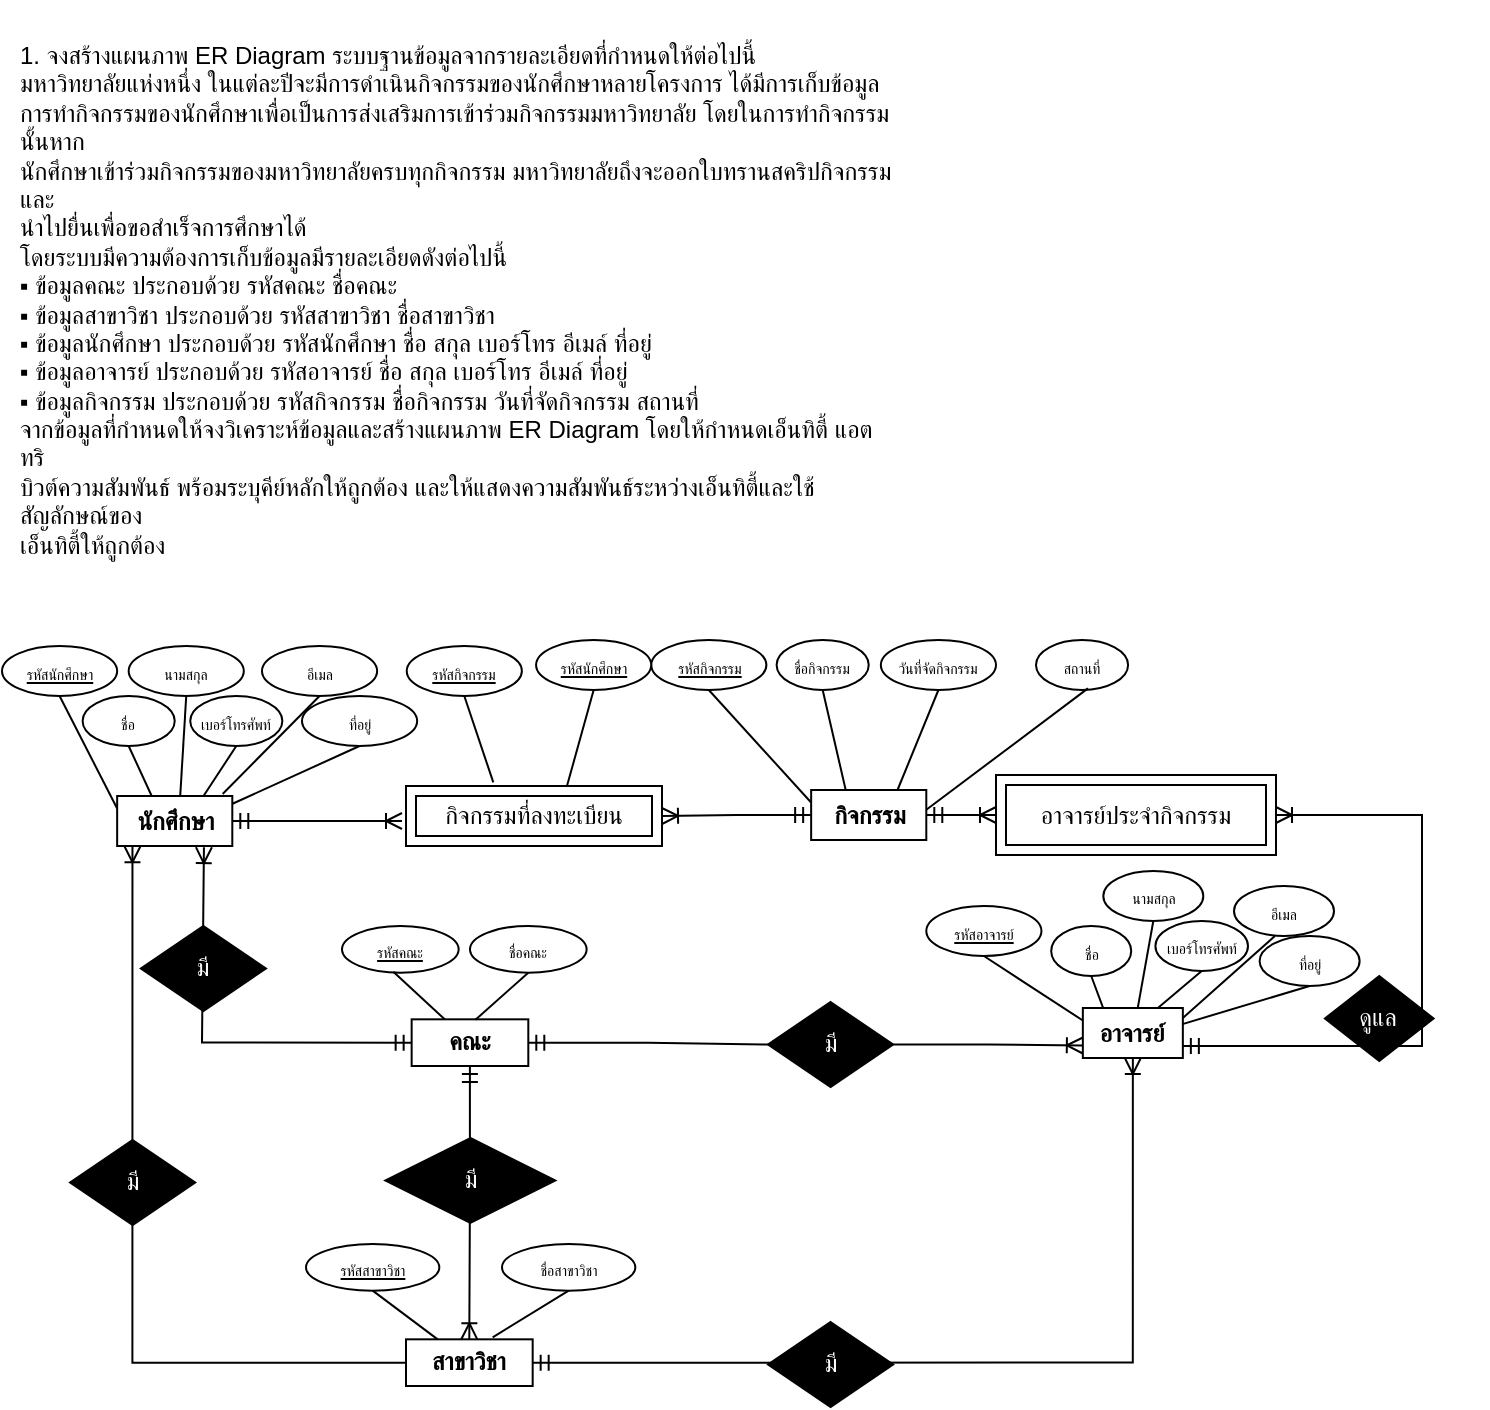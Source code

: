<mxfile version="24.3.1" type="github">
  <diagram name="Page-1" id="Z7z0Qt7tvom0Vc7sJGzn">
    <mxGraphModel dx="1386" dy="793" grid="1" gridSize="10" guides="1" tooltips="1" connect="1" arrows="1" fold="1" page="1" pageScale="1" pageWidth="850" pageHeight="1100" math="0" shadow="0">
      <root>
        <mxCell id="0" />
        <mxCell id="1" parent="0" />
        <mxCell id="U7k5jg-HHK9Sq3g-oKlF-40" value="" style="group" parent="1" vertex="1" connectable="0">
          <mxGeometry x="237" y="513" width="122.32" height="70" as="geometry" />
        </mxCell>
        <mxCell id="U7k5jg-HHK9Sq3g-oKlF-1" value="&lt;b&gt;คณะ&lt;/b&gt;" style="whiteSpace=wrap;html=1;align=center;" parent="U7k5jg-HHK9Sq3g-oKlF-40" vertex="1">
          <mxGeometry x="34.824" y="46.667" width="58.331" height="23.333" as="geometry" />
        </mxCell>
        <mxCell id="U7k5jg-HHK9Sq3g-oKlF-2" value="&lt;font style=&quot;font-size: 7px;&quot;&gt;รหัสคณะ&lt;/font&gt;" style="ellipse;whiteSpace=wrap;html=1;align=center;fontStyle=4;" parent="U7k5jg-HHK9Sq3g-oKlF-40" vertex="1">
          <mxGeometry width="58.331" height="23.333" as="geometry" />
        </mxCell>
        <mxCell id="U7k5jg-HHK9Sq3g-oKlF-3" value="&lt;font style=&quot;font-size: 7px;&quot;&gt;ชื่อคณะ&lt;/font&gt;" style="ellipse;whiteSpace=wrap;html=1;align=center;" parent="U7k5jg-HHK9Sq3g-oKlF-40" vertex="1">
          <mxGeometry x="63.989" width="58.331" height="23.333" as="geometry" />
        </mxCell>
        <mxCell id="U7k5jg-HHK9Sq3g-oKlF-4" style="rounded=0;orthogonalLoop=1;jettySize=auto;html=1;entryX=0.543;entryY=0.982;entryDx=0;entryDy=0;entryPerimeter=0;endArrow=none;endFill=0;" parent="U7k5jg-HHK9Sq3g-oKlF-40" source="U7k5jg-HHK9Sq3g-oKlF-1" edge="1">
          <mxGeometry relative="1" as="geometry">
            <mxPoint x="25.666" y="22.913" as="targetPoint" />
          </mxGeometry>
        </mxCell>
        <mxCell id="U7k5jg-HHK9Sq3g-oKlF-5" style="rounded=0;orthogonalLoop=1;jettySize=auto;html=1;entryX=0.543;entryY=0.982;entryDx=0;entryDy=0;entryPerimeter=0;endArrow=none;endFill=0;exitX=0.546;exitY=0.011;exitDx=0;exitDy=0;exitPerimeter=0;" parent="U7k5jg-HHK9Sq3g-oKlF-40" source="U7k5jg-HHK9Sq3g-oKlF-1" edge="1">
          <mxGeometry relative="1" as="geometry">
            <mxPoint x="118.82" y="47.25" as="sourcePoint" />
            <mxPoint x="93.155" y="23.333" as="targetPoint" />
          </mxGeometry>
        </mxCell>
        <mxCell id="U7k5jg-HHK9Sq3g-oKlF-41" value="" style="group" parent="1" vertex="1" connectable="0">
          <mxGeometry x="219" y="672" width="150" height="70" as="geometry" />
        </mxCell>
        <mxCell id="U7k5jg-HHK9Sq3g-oKlF-6" value="&lt;b&gt;สาขาวิชา&lt;/b&gt;" style="whiteSpace=wrap;html=1;align=center;" parent="U7k5jg-HHK9Sq3g-oKlF-41" vertex="1">
          <mxGeometry x="50" y="47.667" width="63.333" height="23.333" as="geometry" />
        </mxCell>
        <mxCell id="U7k5jg-HHK9Sq3g-oKlF-7" value="&lt;font style=&quot;font-size: 7px;&quot;&gt;รหัสสาขาวิชา&lt;/font&gt;" style="ellipse;whiteSpace=wrap;html=1;align=center;fontStyle=4;" parent="U7k5jg-HHK9Sq3g-oKlF-41" vertex="1">
          <mxGeometry width="66.667" height="23.333" as="geometry" />
        </mxCell>
        <mxCell id="U7k5jg-HHK9Sq3g-oKlF-8" value="&lt;font style=&quot;font-size: 7px;&quot;&gt;ชื่อสาขาวิชา&lt;/font&gt;" style="ellipse;whiteSpace=wrap;html=1;align=center;" parent="U7k5jg-HHK9Sq3g-oKlF-41" vertex="1">
          <mxGeometry x="98.003" width="66.667" height="23.333" as="geometry" />
        </mxCell>
        <mxCell id="U7k5jg-HHK9Sq3g-oKlF-9" style="rounded=0;orthogonalLoop=1;jettySize=auto;html=1;entryX=0.5;entryY=1;entryDx=0;entryDy=0;endArrow=none;endFill=0;exitX=0.25;exitY=0;exitDx=0;exitDy=0;" parent="U7k5jg-HHK9Sq3g-oKlF-41" source="U7k5jg-HHK9Sq3g-oKlF-6" target="U7k5jg-HHK9Sq3g-oKlF-7" edge="1">
          <mxGeometry relative="1" as="geometry">
            <mxPoint x="64.667" y="53.083" as="sourcePoint" />
            <mxPoint x="35.333" y="29.167" as="targetPoint" />
          </mxGeometry>
        </mxCell>
        <mxCell id="U7k5jg-HHK9Sq3g-oKlF-10" style="rounded=0;orthogonalLoop=1;jettySize=auto;html=1;entryX=0.5;entryY=1;entryDx=0;entryDy=0;endArrow=none;endFill=0;" parent="U7k5jg-HHK9Sq3g-oKlF-41" target="U7k5jg-HHK9Sq3g-oKlF-8" edge="1">
          <mxGeometry relative="1" as="geometry">
            <mxPoint x="93.333" y="46.667" as="sourcePoint" />
            <mxPoint x="116.667" y="29.167" as="targetPoint" />
          </mxGeometry>
        </mxCell>
        <mxCell id="U7k5jg-HHK9Sq3g-oKlF-44" value="" style="group" parent="1" vertex="1" connectable="0">
          <mxGeometry x="610" y="397.5" width="200.0" height="138" as="geometry" />
        </mxCell>
        <mxCell id="U7k5jg-HHK9Sq3g-oKlF-45" value="" style="group" parent="U7k5jg-HHK9Sq3g-oKlF-44" vertex="1" connectable="0">
          <mxGeometry width="200.0" height="138" as="geometry" />
        </mxCell>
        <mxCell id="U7k5jg-HHK9Sq3g-oKlF-46" value="&lt;font style=&quot;font-size: 7px;&quot;&gt;ที่อยู่&lt;/font&gt;" style="ellipse;whiteSpace=wrap;html=1;align=center;" parent="U7k5jg-HHK9Sq3g-oKlF-45" vertex="1">
          <mxGeometry x="85.812" y="120.5" width="50.0" height="25" as="geometry" />
        </mxCell>
        <mxCell id="U7k5jg-HHK9Sq3g-oKlF-47" value="&lt;font style=&quot;font-size: 7px;&quot;&gt;อีเมล&lt;/font&gt;" style="ellipse;whiteSpace=wrap;html=1;align=center;" parent="U7k5jg-HHK9Sq3g-oKlF-45" vertex="1">
          <mxGeometry x="73.002" y="95.5" width="50.0" height="25" as="geometry" />
        </mxCell>
        <mxCell id="U7k5jg-HHK9Sq3g-oKlF-49" value="&lt;font style=&quot;font-size: 7px;&quot;&gt;เบอร์โทรศัพท์&lt;/font&gt;" style="ellipse;whiteSpace=wrap;html=1;align=center;" parent="U7k5jg-HHK9Sq3g-oKlF-45" vertex="1">
          <mxGeometry x="33.71" y="113" width="46.29" height="25" as="geometry" />
        </mxCell>
        <mxCell id="U7k5jg-HHK9Sq3g-oKlF-50" style="rounded=0;orthogonalLoop=1;jettySize=auto;html=1;exitX=0.547;exitY=0.023;exitDx=0;exitDy=0;entryX=0.5;entryY=1;entryDx=0;entryDy=0;endArrow=none;endFill=0;exitPerimeter=0;" parent="U7k5jg-HHK9Sq3g-oKlF-45" source="U7k5jg-HHK9Sq3g-oKlF-54" target="U7k5jg-HHK9Sq3g-oKlF-58" edge="1">
          <mxGeometry relative="1" as="geometry" />
        </mxCell>
        <mxCell id="U7k5jg-HHK9Sq3g-oKlF-51" style="rounded=0;orthogonalLoop=1;jettySize=auto;html=1;exitX=0.75;exitY=0;exitDx=0;exitDy=0;entryX=0.5;entryY=1;entryDx=0;entryDy=0;endArrow=none;endFill=0;" parent="U7k5jg-HHK9Sq3g-oKlF-45" source="U7k5jg-HHK9Sq3g-oKlF-54" target="U7k5jg-HHK9Sq3g-oKlF-49" edge="1">
          <mxGeometry relative="1" as="geometry" />
        </mxCell>
        <mxCell id="U7k5jg-HHK9Sq3g-oKlF-52" style="rounded=0;orthogonalLoop=1;jettySize=auto;html=1;exitX=1;exitY=0;exitDx=0;exitDy=0;entryX=0.5;entryY=1;entryDx=0;entryDy=0;endArrow=none;endFill=0;" parent="U7k5jg-HHK9Sq3g-oKlF-45" edge="1">
          <mxGeometry relative="1" as="geometry">
            <mxPoint x="47.423" y="161.5" as="sourcePoint" />
            <mxPoint x="93.452" y="120.5" as="targetPoint" />
          </mxGeometry>
        </mxCell>
        <mxCell id="U7k5jg-HHK9Sq3g-oKlF-53" style="rounded=0;orthogonalLoop=1;jettySize=auto;html=1;exitX=0.988;exitY=0.327;exitDx=0;exitDy=0;entryX=0.5;entryY=1;entryDx=0;entryDy=0;endArrow=none;endFill=0;exitPerimeter=0;" parent="U7k5jg-HHK9Sq3g-oKlF-45" source="U7k5jg-HHK9Sq3g-oKlF-54" target="U7k5jg-HHK9Sq3g-oKlF-46" edge="1">
          <mxGeometry relative="1" as="geometry">
            <mxPoint x="121.868" y="155.5" as="targetPoint" />
          </mxGeometry>
        </mxCell>
        <mxCell id="U7k5jg-HHK9Sq3g-oKlF-56" style="rounded=0;orthogonalLoop=1;jettySize=auto;html=1;entryX=0.5;entryY=1;entryDx=0;entryDy=0;endArrow=none;endFill=0;" parent="U7k5jg-HHK9Sq3g-oKlF-45" source="U7k5jg-HHK9Sq3g-oKlF-54" target="U7k5jg-HHK9Sq3g-oKlF-57" edge="1">
          <mxGeometry relative="1" as="geometry">
            <mxPoint x="29.368" y="168" as="sourcePoint" />
            <mxPoint x="46.868" y="143" as="targetPoint" />
            <Array as="points">
              <mxPoint x="11.868" y="168" />
            </Array>
          </mxGeometry>
        </mxCell>
        <mxCell id="U7k5jg-HHK9Sq3g-oKlF-57" value="&lt;font style=&quot;font-size: 7px;&quot;&gt;ชื่อ&lt;/font&gt;" style="ellipse;whiteSpace=wrap;html=1;align=center;" parent="U7k5jg-HHK9Sq3g-oKlF-45" vertex="1">
          <mxGeometry x="-18.393" y="115.5" width="40.0" height="25" as="geometry" />
        </mxCell>
        <mxCell id="U7k5jg-HHK9Sq3g-oKlF-58" value="&lt;font style=&quot;font-size: 7px;&quot;&gt;นามสกุล&lt;/font&gt;" style="ellipse;whiteSpace=wrap;html=1;align=center;" parent="U7k5jg-HHK9Sq3g-oKlF-45" vertex="1">
          <mxGeometry x="7.66" y="88" width="50.0" height="25" as="geometry" />
        </mxCell>
        <mxCell id="U7k5jg-HHK9Sq3g-oKlF-54" value="&lt;b&gt;อาจารย์&lt;/b&gt;" style="whiteSpace=wrap;html=1;align=center;" parent="U7k5jg-HHK9Sq3g-oKlF-45" vertex="1">
          <mxGeometry x="-2.577" y="156.5" width="50.0" height="25" as="geometry" />
        </mxCell>
        <mxCell id="U7k5jg-HHK9Sq3g-oKlF-120" value="&lt;font color=&quot;#ffffff&quot;&gt;ดูแล&lt;/font&gt;" style="shape=rhombus;perimeter=rhombusPerimeter;whiteSpace=wrap;html=1;align=center;strokeColor=#000000;fillColor=#000000;" parent="U7k5jg-HHK9Sq3g-oKlF-45" vertex="1">
          <mxGeometry x="118.452" y="140.5" width="54.347" height="42.5" as="geometry" />
        </mxCell>
        <mxCell id="U7k5jg-HHK9Sq3g-oKlF-34" value="&lt;font style=&quot;font-size: 7px;&quot;&gt;ที่อยู่&lt;/font&gt;" style="ellipse;whiteSpace=wrap;html=1;align=center;" parent="1" vertex="1">
          <mxGeometry x="217.005" y="398" width="57.575" height="25" as="geometry" />
        </mxCell>
        <mxCell id="U7k5jg-HHK9Sq3g-oKlF-33" value="&lt;font style=&quot;font-size: 7px;&quot;&gt;อีเมล&lt;/font&gt;" style="ellipse;whiteSpace=wrap;html=1;align=center;" parent="1" vertex="1">
          <mxGeometry x="196.995" y="373" width="57.575" height="25" as="geometry" />
        </mxCell>
        <mxCell id="U7k5jg-HHK9Sq3g-oKlF-27" value="&lt;font style=&quot;font-size: 7px;&quot;&gt;รหัสนักศึกษา&lt;/font&gt;" style="ellipse;whiteSpace=wrap;html=1;align=center;fontStyle=4;" parent="1" vertex="1">
          <mxGeometry x="67" y="373" width="57.575" height="25" as="geometry" />
        </mxCell>
        <mxCell id="U7k5jg-HHK9Sq3g-oKlF-32" value="&lt;font style=&quot;font-size: 7px;&quot;&gt;เบอร์โทรศัพท์&lt;/font&gt;" style="ellipse;whiteSpace=wrap;html=1;align=center;" parent="1" vertex="1">
          <mxGeometry x="161.12" y="398" width="46.06" height="25" as="geometry" />
        </mxCell>
        <mxCell id="U7k5jg-HHK9Sq3g-oKlF-35" style="rounded=0;orthogonalLoop=1;jettySize=auto;html=1;exitX=0.547;exitY=0.023;exitDx=0;exitDy=0;entryX=0.5;entryY=1;entryDx=0;entryDy=0;endArrow=none;endFill=0;exitPerimeter=0;" parent="1" source="U7k5jg-HHK9Sq3g-oKlF-11" target="U7k5jg-HHK9Sq3g-oKlF-31" edge="1">
          <mxGeometry relative="1" as="geometry" />
        </mxCell>
        <mxCell id="U7k5jg-HHK9Sq3g-oKlF-36" style="rounded=0;orthogonalLoop=1;jettySize=auto;html=1;exitX=0.75;exitY=0;exitDx=0;exitDy=0;entryX=0.5;entryY=1;entryDx=0;entryDy=0;endArrow=none;endFill=0;" parent="1" source="U7k5jg-HHK9Sq3g-oKlF-11" target="U7k5jg-HHK9Sq3g-oKlF-32" edge="1">
          <mxGeometry relative="1" as="geometry" />
        </mxCell>
        <mxCell id="U7k5jg-HHK9Sq3g-oKlF-37" style="rounded=0;orthogonalLoop=1;jettySize=auto;html=1;exitX=0.916;exitY=-0.04;exitDx=0;exitDy=0;entryX=0.5;entryY=1;entryDx=0;entryDy=0;endArrow=none;endFill=0;exitPerimeter=0;" parent="1" source="U7k5jg-HHK9Sq3g-oKlF-11" target="U7k5jg-HHK9Sq3g-oKlF-33" edge="1">
          <mxGeometry relative="1" as="geometry" />
        </mxCell>
        <mxCell id="U7k5jg-HHK9Sq3g-oKlF-38" style="rounded=0;orthogonalLoop=1;jettySize=auto;html=1;exitX=0.997;exitY=0.16;exitDx=0;exitDy=0;entryX=0.5;entryY=1;entryDx=0;entryDy=0;endArrow=none;endFill=0;exitPerimeter=0;" parent="1" source="U7k5jg-HHK9Sq3g-oKlF-11" target="U7k5jg-HHK9Sq3g-oKlF-34" edge="1">
          <mxGeometry relative="1" as="geometry">
            <mxPoint x="268.513" y="435.5" as="targetPoint" />
          </mxGeometry>
        </mxCell>
        <mxCell id="U7k5jg-HHK9Sq3g-oKlF-101" style="edgeStyle=orthogonalEdgeStyle;rounded=0;orthogonalLoop=1;jettySize=auto;html=1;startArrow=ERmandOne;startFill=0;endArrow=ERoneToMany;endFill=0;" parent="1" source="U7k5jg-HHK9Sq3g-oKlF-11" edge="1">
          <mxGeometry relative="1" as="geometry">
            <mxPoint x="267" y="460.5" as="targetPoint" />
          </mxGeometry>
        </mxCell>
        <mxCell id="U7k5jg-HHK9Sq3g-oKlF-11" value="&lt;b&gt;นักศึกษา&lt;/b&gt;" style="whiteSpace=wrap;html=1;align=center;" parent="1" vertex="1">
          <mxGeometry x="124.575" y="448" width="57.575" height="25" as="geometry" />
        </mxCell>
        <mxCell id="U7k5jg-HHK9Sq3g-oKlF-25" style="rounded=0;orthogonalLoop=1;jettySize=auto;html=1;entryX=0.5;entryY=1;entryDx=0;entryDy=0;endArrow=none;endFill=0;exitX=0;exitY=0.25;exitDx=0;exitDy=0;" parent="1" source="U7k5jg-HHK9Sq3g-oKlF-11" target="U7k5jg-HHK9Sq3g-oKlF-27" edge="1">
          <mxGeometry relative="1" as="geometry">
            <mxPoint x="141.272" y="448" as="sourcePoint" />
            <mxPoint x="113.06" y="423" as="targetPoint" />
          </mxGeometry>
        </mxCell>
        <mxCell id="U7k5jg-HHK9Sq3g-oKlF-26" style="rounded=0;orthogonalLoop=1;jettySize=auto;html=1;entryX=0.5;entryY=1;entryDx=0;entryDy=0;endArrow=none;endFill=0;" parent="1" source="U7k5jg-HHK9Sq3g-oKlF-11" target="U7k5jg-HHK9Sq3g-oKlF-30" edge="1">
          <mxGeometry relative="1" as="geometry">
            <mxPoint x="161.999" y="448" as="sourcePoint" />
            <mxPoint x="182.15" y="423" as="targetPoint" />
            <Array as="points">
              <mxPoint x="141.848" y="448" />
            </Array>
          </mxGeometry>
        </mxCell>
        <mxCell id="U7k5jg-HHK9Sq3g-oKlF-30" value="&lt;font style=&quot;font-size: 7px;&quot;&gt;ชื่อ&lt;/font&gt;" style="ellipse;whiteSpace=wrap;html=1;align=center;" parent="1" vertex="1">
          <mxGeometry x="107.303" y="398" width="46.06" height="25" as="geometry" />
        </mxCell>
        <mxCell id="U7k5jg-HHK9Sq3g-oKlF-31" value="&lt;font style=&quot;font-size: 7px;&quot;&gt;นามสกุล&lt;/font&gt;" style="ellipse;whiteSpace=wrap;html=1;align=center;" parent="1" vertex="1">
          <mxGeometry x="130.333" y="373" width="57.575" height="25" as="geometry" />
        </mxCell>
        <mxCell id="U7k5jg-HHK9Sq3g-oKlF-90" style="edgeStyle=orthogonalEdgeStyle;rounded=0;orthogonalLoop=1;jettySize=auto;html=1;endArrow=ERoneToMany;endFill=0;startArrow=ERmandOne;startFill=0;" parent="1" source="U7k5jg-HHK9Sq3g-oKlF-1" target="U7k5jg-HHK9Sq3g-oKlF-6" edge="1">
          <mxGeometry relative="1" as="geometry" />
        </mxCell>
        <mxCell id="U7k5jg-HHK9Sq3g-oKlF-91" value="&lt;font color=&quot;#ffffff&quot;&gt;มี&lt;/font&gt;" style="shape=rhombus;perimeter=rhombusPerimeter;whiteSpace=wrap;html=1;align=center;fillColor=#000000;" parent="1" vertex="1">
          <mxGeometry x="258.66" y="619" width="85" height="42.5" as="geometry" />
        </mxCell>
        <mxCell id="U7k5jg-HHK9Sq3g-oKlF-85" style="edgeStyle=orthogonalEdgeStyle;rounded=0;orthogonalLoop=1;jettySize=auto;html=1;entryX=0;entryY=0.5;entryDx=0;entryDy=0;endArrow=ERmandOne;endFill=0;startArrow=ERoneToMany;startFill=0;exitX=0.58;exitY=1.023;exitDx=0;exitDy=0;exitPerimeter=0;" parent="1" target="U7k5jg-HHK9Sq3g-oKlF-1" edge="1">
          <mxGeometry relative="1" as="geometry">
            <mxPoint x="167.969" y="473.575" as="sourcePoint" />
            <mxPoint x="281.822" y="571.53" as="targetPoint" />
            <Array as="points">
              <mxPoint x="167" y="474" />
              <mxPoint x="167" y="571" />
            </Array>
          </mxGeometry>
        </mxCell>
        <mxCell id="U7k5jg-HHK9Sq3g-oKlF-86" value="&lt;font color=&quot;#ffffff&quot;&gt;มี&lt;/font&gt;" style="shape=rhombus;perimeter=rhombusPerimeter;whiteSpace=wrap;html=1;align=center;strokeColor=#000000;fillColor=#000000;" parent="1" vertex="1">
          <mxGeometry x="136.42" y="513" width="62.58" height="42.5" as="geometry" />
        </mxCell>
        <mxCell id="U7k5jg-HHK9Sq3g-oKlF-92" style="edgeStyle=orthogonalEdgeStyle;rounded=0;orthogonalLoop=1;jettySize=auto;html=1;entryX=0.133;entryY=1.004;entryDx=0;entryDy=0;entryPerimeter=0;endArrow=ERoneToMany;endFill=0;" parent="1" source="U7k5jg-HHK9Sq3g-oKlF-6" target="U7k5jg-HHK9Sq3g-oKlF-11" edge="1">
          <mxGeometry relative="1" as="geometry" />
        </mxCell>
        <mxCell id="U7k5jg-HHK9Sq3g-oKlF-93" value="&lt;font color=&quot;#ffffff&quot;&gt;มี&lt;/font&gt;" style="shape=rhombus;perimeter=rhombusPerimeter;whiteSpace=wrap;html=1;align=center;strokeColor=#000000;fillColor=#000000;" parent="1" vertex="1">
          <mxGeometry x="101.04" y="620" width="62.58" height="42.5" as="geometry" />
        </mxCell>
        <mxCell id="U7k5jg-HHK9Sq3g-oKlF-97" style="edgeStyle=orthogonalEdgeStyle;rounded=0;orthogonalLoop=1;jettySize=auto;html=1;exitX=1;exitY=0.5;exitDx=0;exitDy=0;entryX=0.5;entryY=1;entryDx=0;entryDy=0;endArrow=ERoneToMany;endFill=0;startArrow=ERmandOne;startFill=0;" parent="1" source="U7k5jg-HHK9Sq3g-oKlF-6" target="U7k5jg-HHK9Sq3g-oKlF-54" edge="1">
          <mxGeometry relative="1" as="geometry" />
        </mxCell>
        <mxCell id="U7k5jg-HHK9Sq3g-oKlF-96" value="&lt;font color=&quot;#ffffff&quot;&gt;มี&lt;/font&gt;" style="shape=rhombus;perimeter=rhombusPerimeter;whiteSpace=wrap;html=1;align=center;strokeColor=#000000;fillColor=#000000;" parent="1" vertex="1">
          <mxGeometry x="450" y="711" width="62.58" height="42.5" as="geometry" />
        </mxCell>
        <mxCell id="U7k5jg-HHK9Sq3g-oKlF-64" value="&lt;font style=&quot;font-size: 7px;&quot;&gt;รหัสกิจกรรม&lt;/font&gt;" style="ellipse;whiteSpace=wrap;html=1;align=center;fontStyle=4;" parent="1" vertex="1">
          <mxGeometry x="391.62" y="370" width="57.575" height="25" as="geometry" />
        </mxCell>
        <mxCell id="U7k5jg-HHK9Sq3g-oKlF-65" value="&lt;font style=&quot;font-size: 7px;&quot;&gt;สถานที่&lt;/font&gt;" style="ellipse;whiteSpace=wrap;html=1;align=center;" parent="1" vertex="1">
          <mxGeometry x="584" y="370" width="46.06" height="25" as="geometry" />
        </mxCell>
        <mxCell id="U7k5jg-HHK9Sq3g-oKlF-67" style="rounded=0;orthogonalLoop=1;jettySize=auto;html=1;exitX=0.75;exitY=0;exitDx=0;exitDy=0;entryX=0.564;entryY=0.968;entryDx=0;entryDy=0;endArrow=none;endFill=0;entryPerimeter=0;" parent="1" target="U7k5jg-HHK9Sq3g-oKlF-65" edge="1">
          <mxGeometry relative="1" as="geometry">
            <mxPoint x="528.996" y="455" as="sourcePoint" />
            <mxPoint x="545.39" y="430" as="targetPoint" />
          </mxGeometry>
        </mxCell>
        <mxCell id="U7k5jg-HHK9Sq3g-oKlF-74" value="&lt;font style=&quot;font-size: 7px;&quot;&gt;วันที่จัดกิจกรรม&lt;/font&gt;" style="ellipse;whiteSpace=wrap;html=1;align=center;" parent="1" vertex="1">
          <mxGeometry x="506.423" y="370" width="57.575" height="25" as="geometry" />
        </mxCell>
        <mxCell id="U7k5jg-HHK9Sq3g-oKlF-73" value="&lt;font style=&quot;font-size: 7px;&quot;&gt;ชื่อกิจกรรม&lt;/font&gt;" style="ellipse;whiteSpace=wrap;html=1;align=center;" parent="1" vertex="1">
          <mxGeometry x="454.303" y="370" width="46.06" height="25" as="geometry" />
        </mxCell>
        <mxCell id="U7k5jg-HHK9Sq3g-oKlF-66" style="rounded=0;orthogonalLoop=1;jettySize=auto;html=1;exitX=0.75;exitY=0;exitDx=0;exitDy=0;entryX=0.5;entryY=1;entryDx=0;entryDy=0;endArrow=none;endFill=0;" parent="1" source="U7k5jg-HHK9Sq3g-oKlF-70" target="U7k5jg-HHK9Sq3g-oKlF-74" edge="1">
          <mxGeometry relative="1" as="geometry" />
        </mxCell>
        <mxCell id="U7k5jg-HHK9Sq3g-oKlF-107" style="edgeStyle=orthogonalEdgeStyle;rounded=0;orthogonalLoop=1;jettySize=auto;html=1;entryX=1;entryY=0.5;entryDx=0;entryDy=0;endArrow=ERoneToMany;endFill=0;startArrow=ERmandOne;startFill=0;" parent="1" source="U7k5jg-HHK9Sq3g-oKlF-70" target="U7k5jg-HHK9Sq3g-oKlF-106" edge="1">
          <mxGeometry relative="1" as="geometry" />
        </mxCell>
        <mxCell id="U7k5jg-HHK9Sq3g-oKlF-111" style="edgeStyle=orthogonalEdgeStyle;rounded=0;orthogonalLoop=1;jettySize=auto;html=1;startArrow=ERmandOne;startFill=0;endArrow=ERoneToMany;endFill=0;" parent="1" source="U7k5jg-HHK9Sq3g-oKlF-70" target="U7k5jg-HHK9Sq3g-oKlF-110" edge="1">
          <mxGeometry relative="1" as="geometry" />
        </mxCell>
        <mxCell id="U7k5jg-HHK9Sq3g-oKlF-70" value="&lt;b&gt;กิจกรรม&lt;/b&gt;" style="whiteSpace=wrap;html=1;align=center;" parent="1" vertex="1">
          <mxGeometry x="471.575" y="445" width="57.575" height="25" as="geometry" />
        </mxCell>
        <mxCell id="U7k5jg-HHK9Sq3g-oKlF-71" style="rounded=0;orthogonalLoop=1;jettySize=auto;html=1;entryX=0.5;entryY=1;entryDx=0;entryDy=0;endArrow=none;endFill=0;exitX=0;exitY=0.25;exitDx=0;exitDy=0;" parent="1" source="U7k5jg-HHK9Sq3g-oKlF-70" target="U7k5jg-HHK9Sq3g-oKlF-64" edge="1">
          <mxGeometry relative="1" as="geometry">
            <mxPoint x="488.272" y="445" as="sourcePoint" />
            <mxPoint x="460.06" y="420" as="targetPoint" />
          </mxGeometry>
        </mxCell>
        <mxCell id="U7k5jg-HHK9Sq3g-oKlF-72" style="rounded=0;orthogonalLoop=1;jettySize=auto;html=1;entryX=0.5;entryY=1;entryDx=0;entryDy=0;endArrow=none;endFill=0;" parent="1" source="U7k5jg-HHK9Sq3g-oKlF-70" target="U7k5jg-HHK9Sq3g-oKlF-73" edge="1">
          <mxGeometry relative="1" as="geometry">
            <mxPoint x="508.999" y="445" as="sourcePoint" />
            <mxPoint x="529.15" y="420" as="targetPoint" />
            <Array as="points">
              <mxPoint x="488.848" y="445" />
            </Array>
          </mxGeometry>
        </mxCell>
        <mxCell id="U7k5jg-HHK9Sq3g-oKlF-102" value="&lt;font style=&quot;font-size: 7px;&quot;&gt;รหัสนักศึกษา&lt;/font&gt;" style="ellipse;whiteSpace=wrap;html=1;align=center;fontStyle=4;" parent="1" vertex="1">
          <mxGeometry x="334.04" y="370" width="57.575" height="25" as="geometry" />
        </mxCell>
        <mxCell id="U7k5jg-HHK9Sq3g-oKlF-103" style="rounded=0;orthogonalLoop=1;jettySize=auto;html=1;entryX=0.5;entryY=1;entryDx=0;entryDy=0;endArrow=none;endFill=0;exitX=0.625;exitY=0.06;exitDx=0;exitDy=0;exitPerimeter=0;" parent="1" source="U7k5jg-HHK9Sq3g-oKlF-106" target="U7k5jg-HHK9Sq3g-oKlF-102" edge="1">
          <mxGeometry relative="1" as="geometry">
            <mxPoint x="332.58" y="448" as="sourcePoint" />
            <mxPoint x="320.64" y="417" as="targetPoint" />
          </mxGeometry>
        </mxCell>
        <mxCell id="U7k5jg-HHK9Sq3g-oKlF-104" value="&lt;font style=&quot;font-size: 7px;&quot;&gt;รหัสกิจกรรม&lt;/font&gt;" style="ellipse;whiteSpace=wrap;html=1;align=center;fontStyle=4;" parent="1" vertex="1">
          <mxGeometry x="269.37" y="373" width="57.575" height="25" as="geometry" />
        </mxCell>
        <mxCell id="U7k5jg-HHK9Sq3g-oKlF-105" style="rounded=0;orthogonalLoop=1;jettySize=auto;html=1;entryX=0.5;entryY=1;entryDx=0;entryDy=0;endArrow=none;endFill=0;exitX=0.341;exitY=-0.06;exitDx=0;exitDy=0;exitPerimeter=0;" parent="1" source="U7k5jg-HHK9Sq3g-oKlF-106" target="U7k5jg-HHK9Sq3g-oKlF-104" edge="1">
          <mxGeometry relative="1" as="geometry">
            <mxPoint x="312.237" y="447.6" as="sourcePoint" />
            <mxPoint x="326.06" y="420" as="targetPoint" />
          </mxGeometry>
        </mxCell>
        <mxCell id="U7k5jg-HHK9Sq3g-oKlF-106" value="กิจกรรมที่ลงทะเบียน" style="shape=ext;margin=3;double=1;whiteSpace=wrap;html=1;align=center;" parent="1" vertex="1">
          <mxGeometry x="269" y="443" width="128" height="30" as="geometry" />
        </mxCell>
        <mxCell id="U7k5jg-HHK9Sq3g-oKlF-110" value="อาจารย์ประจำกิจกรรม" style="shape=ext;margin=3;double=1;whiteSpace=wrap;html=1;align=center;" parent="1" vertex="1">
          <mxGeometry x="564" y="437.5" width="140" height="40" as="geometry" />
        </mxCell>
        <mxCell id="U7k5jg-HHK9Sq3g-oKlF-112" value="" style="edgeStyle=orthogonalEdgeStyle;rounded=0;orthogonalLoop=1;jettySize=auto;html=1;endArrow=none;endFill=0;startArrow=ERmandOne;startFill=0;entryX=0;entryY=0.5;entryDx=0;entryDy=0;" parent="1" source="U7k5jg-HHK9Sq3g-oKlF-1" target="U7k5jg-HHK9Sq3g-oKlF-95" edge="1">
          <mxGeometry relative="1" as="geometry">
            <mxPoint x="582" y="578" as="targetPoint" />
            <mxPoint x="330" y="571" as="sourcePoint" />
            <Array as="points" />
          </mxGeometry>
        </mxCell>
        <mxCell id="U7k5jg-HHK9Sq3g-oKlF-119" style="edgeStyle=orthogonalEdgeStyle;rounded=0;orthogonalLoop=1;jettySize=auto;html=1;entryX=0;entryY=0.75;entryDx=0;entryDy=0;endArrow=ERoneToMany;endFill=0;" parent="1" source="U7k5jg-HHK9Sq3g-oKlF-95" target="U7k5jg-HHK9Sq3g-oKlF-54" edge="1">
          <mxGeometry relative="1" as="geometry" />
        </mxCell>
        <mxCell id="U7k5jg-HHK9Sq3g-oKlF-95" value="&lt;font color=&quot;#ffffff&quot;&gt;มี&lt;/font&gt;" style="shape=rhombus;perimeter=rhombusPerimeter;whiteSpace=wrap;html=1;align=center;strokeColor=#000000;fillColor=#000000;" parent="1" vertex="1">
          <mxGeometry x="450" y="551" width="62.58" height="42.5" as="geometry" />
        </mxCell>
        <mxCell id="U7k5jg-HHK9Sq3g-oKlF-48" value="&lt;font style=&quot;font-size: 7px;&quot;&gt;รหัสอาจารย์&lt;/font&gt;" style="ellipse;whiteSpace=wrap;html=1;align=center;fontStyle=4;" parent="1" vertex="1">
          <mxGeometry x="529.15" y="503" width="57.575" height="25" as="geometry" />
        </mxCell>
        <mxCell id="U7k5jg-HHK9Sq3g-oKlF-55" style="rounded=0;orthogonalLoop=1;jettySize=auto;html=1;entryX=0.5;entryY=1;entryDx=0;entryDy=0;endArrow=none;endFill=0;exitX=0;exitY=0.25;exitDx=0;exitDy=0;" parent="1" source="U7k5jg-HHK9Sq3g-oKlF-54" target="U7k5jg-HHK9Sq3g-oKlF-48" edge="1">
          <mxGeometry relative="1" as="geometry">
            <mxPoint x="598.272" y="565.5" as="sourcePoint" />
            <mxPoint x="570.06" y="540.5" as="targetPoint" />
          </mxGeometry>
        </mxCell>
        <mxCell id="U7k5jg-HHK9Sq3g-oKlF-113" style="edgeStyle=orthogonalEdgeStyle;rounded=0;orthogonalLoop=1;jettySize=auto;html=1;entryX=1;entryY=0.5;entryDx=0;entryDy=0;endArrow=ERoneToMany;endFill=0;startArrow=ERmandOne;startFill=0;" parent="1" source="U7k5jg-HHK9Sq3g-oKlF-54" target="U7k5jg-HHK9Sq3g-oKlF-110" edge="1">
          <mxGeometry relative="1" as="geometry">
            <Array as="points">
              <mxPoint x="777" y="573" />
              <mxPoint x="777" y="457" />
            </Array>
          </mxGeometry>
        </mxCell>
        <mxCell id="2kQsdkRGN4iWH5pvG06y-1" value="&lt;div&gt;1. จงสร้างแผนภาพ ER Diagram ระบบฐานข้อมูลจากรายละเอียดที่กําหนดให้ต่อไปนี้&lt;/div&gt;&lt;div&gt;มหาวิทยาลัยแห่งหนึ่ง ในแต่ละปีจะมีการดําเนินกิจกรรมของนักศึกษาหลายโครงการ ได้มีการเก็บข้อมูล&lt;/div&gt;&lt;div&gt;การทํากิจกรรมของนักศึกษาเพื่อเป็นการส่งเสริมการเข้าร่วมกิจกรรมมหาวิทยาลัย โดยในการทํากิจกรรมนั้นหาก&lt;/div&gt;&lt;div&gt;นักศึกษาเข้าร่วมกิจกรรมของมหาวิทยาลัยครบทุกกิจกรรม มหาวิทยาลัยถึงจะออกใบทรานสคริปกิจกรรมและ&lt;/div&gt;&lt;div&gt;นําไปยื่นเพื่อขอสําเร็จการศึกษาได้&lt;/div&gt;&lt;div&gt;โดยระบบมีความต้องการเก็บข้อมูลมีรายละเอียดดังต่อไปนี้&lt;/div&gt;&lt;div&gt;▪ ข้อมูลคณะ ประกอบด้วย รหัสคณะ ชื่อคณะ&lt;/div&gt;&lt;div&gt;▪ ข้อมูลสาขาวิชา ประกอบด้วย รหัสสาขาวิชา ชื่อสาขาวิชา&lt;/div&gt;&lt;div&gt;▪ ข้อมูลนักศึกษา ประกอบด้วย รหัสนักศึกษา ชื่อ สกุล เบอร์โทร อีเมล์ ที่อยู่&lt;/div&gt;&lt;div&gt;▪ ข้อมูลอาจารย์ ประกอบด้วย รหัสอาจารย์ ชื่อ สกุล เบอร์โทร อีเมล์ ที่อยู่&lt;/div&gt;&lt;div&gt;▪ ข้อมูลกิจกรรม ประกอบด้วย รหัสกิจกรรม ชื่อกิจกรรม วันที่จัดกิจกรรม สถานที่&lt;/div&gt;&lt;div&gt;จากข้อมูลที่กําหนดให้จงวิเคราะห์ข้อมูลและสร้างแผนภาพ ER Diagram โดยให้กําหนดเอ็นทิตี้ แอตทริ&lt;/div&gt;&lt;div&gt;บิวต์ความสัมพันธ์ พร้อมระบุคีย์หลักให้ถูกต้อง และให้แสดงความสัมพันธ์ระหว่างเอ็นทิตี้และใช้สัญลักษณ์ของ&lt;/div&gt;&lt;div&gt;เอ็นทิตี้ให้ถูกต้อง&lt;/div&gt;" style="text;strokeColor=none;align=left;fillColor=none;html=1;verticalAlign=middle;whiteSpace=wrap;rounded=0;" vertex="1" parent="1">
          <mxGeometry x="74" y="50" width="440" height="300" as="geometry" />
        </mxCell>
      </root>
    </mxGraphModel>
  </diagram>
</mxfile>
